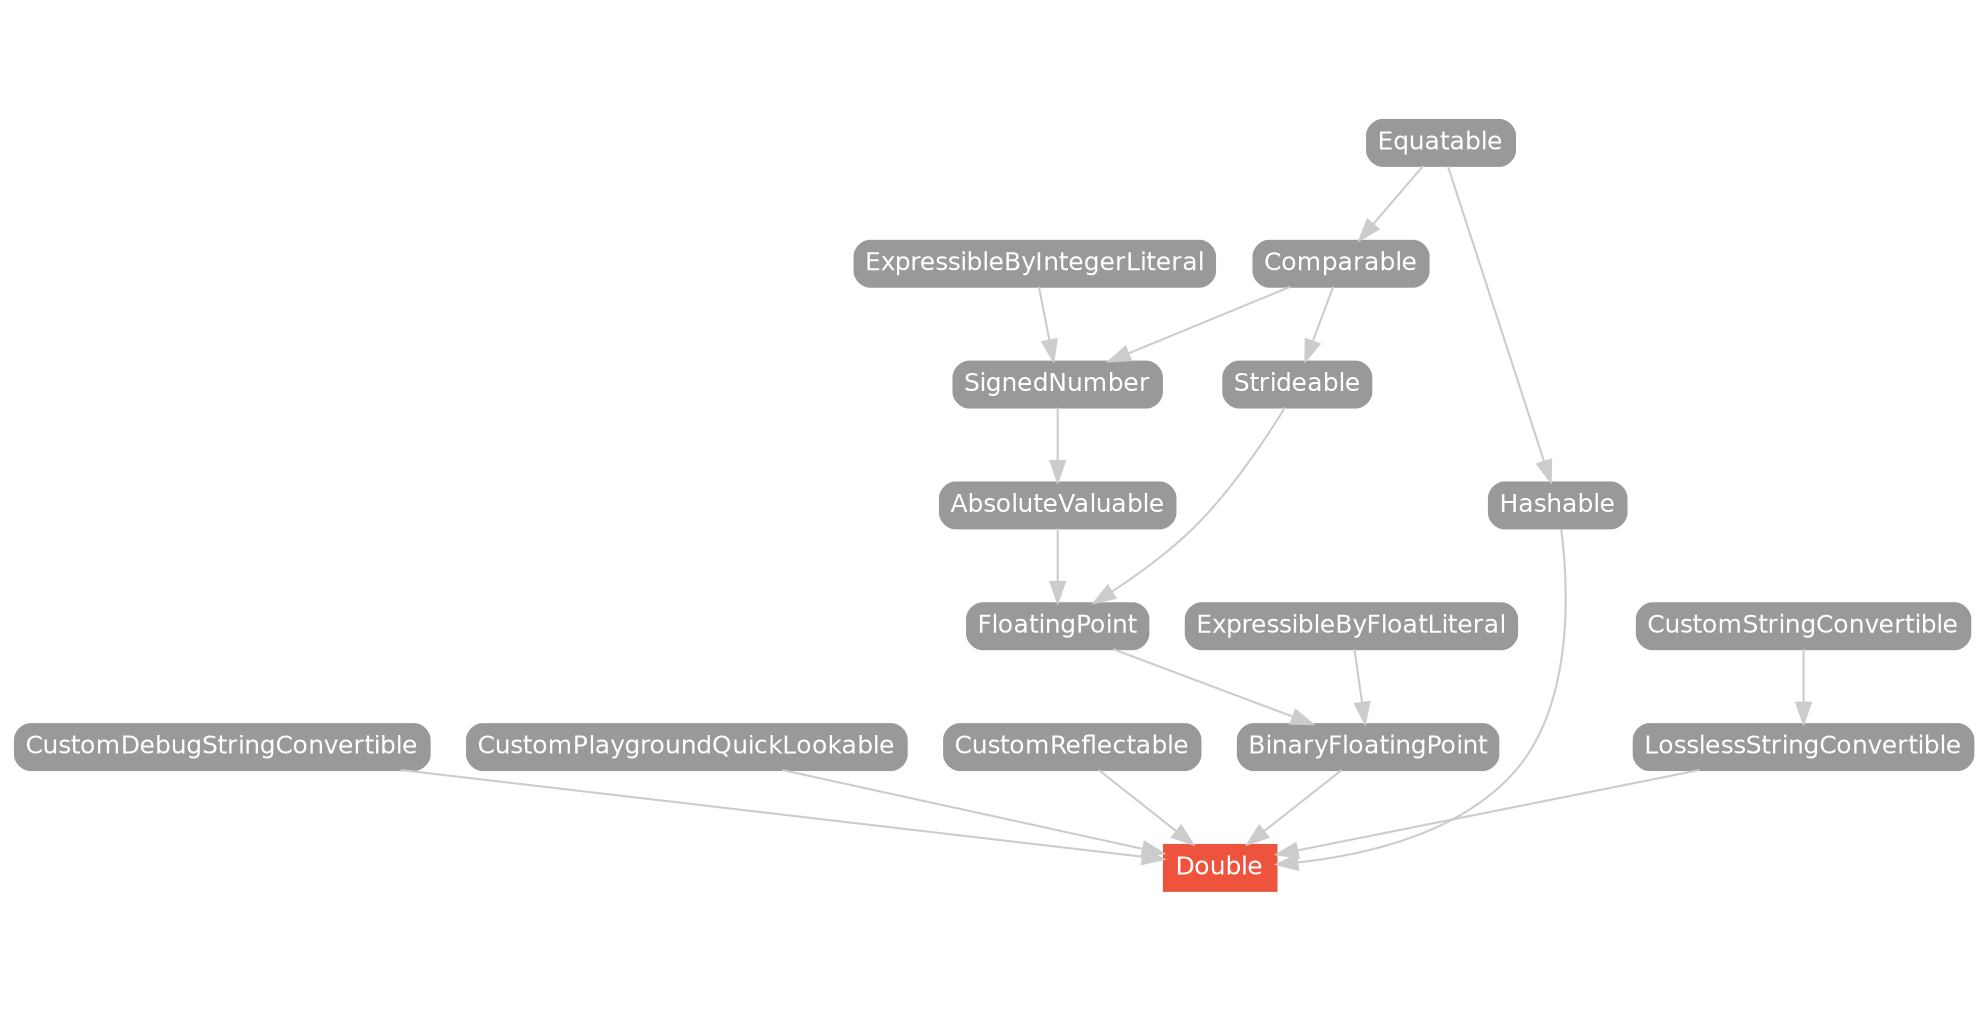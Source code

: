 strict digraph "Double - Type Hierarchy - SwiftDoc.org" {
    pad="0.1,0.8"
    node [shape=box, style="filled,rounded", color="#999999", fillcolor="#999999", fontcolor=white, fontname=Helvetica, fontnames="Helvetica,sansserif", fontsize=12, margin="0.07,0.05", height="0.3"]
    edge [color="#cccccc"]
    "AbsoluteValuable" [URL="/protocol/AbsoluteValuable/hierarchy/"]
    "BinaryFloatingPoint" [URL="/protocol/BinaryFloatingPoint/hierarchy/"]
    "Comparable" [URL="/protocol/Comparable/hierarchy/"]
    "CustomDebugStringConvertible" [URL="/protocol/CustomDebugStringConvertible/hierarchy/"]
    "CustomPlaygroundQuickLookable" [URL="/protocol/CustomPlaygroundQuickLookable/hierarchy/"]
    "CustomReflectable" [URL="/protocol/CustomReflectable/hierarchy/"]
    "CustomStringConvertible" [URL="/protocol/CustomStringConvertible/hierarchy/"]
    "Double" [URL="/type/Double/", style="filled", fillcolor="#ee543d", color="#ee543d"]
    "Equatable" [URL="/protocol/Equatable/hierarchy/"]
    "ExpressibleByFloatLiteral" [URL="/protocol/ExpressibleByFloatLiteral/hierarchy/"]
    "ExpressibleByIntegerLiteral" [URL="/protocol/ExpressibleByIntegerLiteral/hierarchy/"]
    "FloatingPoint" [URL="/protocol/FloatingPoint/hierarchy/"]
    "Hashable" [URL="/protocol/Hashable/hierarchy/"]
    "LosslessStringConvertible" [URL="/protocol/LosslessStringConvertible/hierarchy/"]
    "SignedNumber" [URL="/protocol/SignedNumber/hierarchy/"]
    "Strideable" [URL="/protocol/Strideable/hierarchy/"]    "LosslessStringConvertible" -> "Double"
    "CustomDebugStringConvertible" -> "Double"
    "BinaryFloatingPoint" -> "Double"
    "Hashable" -> "Double"
    "CustomReflectable" -> "Double"
    "CustomPlaygroundQuickLookable" -> "Double"
    "CustomStringConvertible" -> "LosslessStringConvertible"
    "FloatingPoint" -> "BinaryFloatingPoint"
    "ExpressibleByFloatLiteral" -> "BinaryFloatingPoint"
    "AbsoluteValuable" -> "FloatingPoint"
    "Strideable" -> "FloatingPoint"
    "SignedNumber" -> "AbsoluteValuable"
    "Comparable" -> "SignedNumber"
    "ExpressibleByIntegerLiteral" -> "SignedNumber"
    "Equatable" -> "Comparable"
    "Comparable" -> "Strideable"
    "Equatable" -> "Comparable"
    "Equatable" -> "Hashable"
    subgraph Types {
        rank = max; "Double";
    }
}